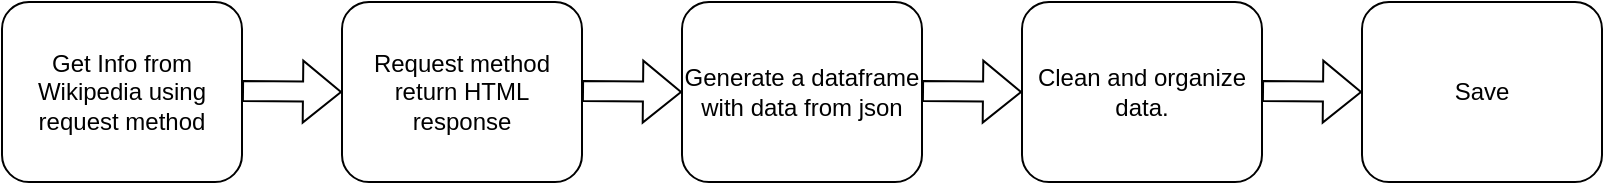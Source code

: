 <mxfile version="20.8.23" type="device"><diagram id="3FDWLT0djYU6GR8Eu86t" name="Page-1"><mxGraphModel dx="954" dy="623" grid="1" gridSize="10" guides="1" tooltips="1" connect="1" arrows="1" fold="1" page="1" pageScale="1" pageWidth="1169" pageHeight="827" math="0" shadow="0"><root><mxCell id="0"/><mxCell id="1" parent="0"/><mxCell id="9o_ziTd5X3x7VRUj54PJ-1" value="Get Info from Wikipedia using request method" style="rounded=1;whiteSpace=wrap;html=1;" vertex="1" parent="1"><mxGeometry x="60" y="260" width="120" height="90" as="geometry"/></mxCell><mxCell id="9o_ziTd5X3x7VRUj54PJ-3" value="Request method return HTML response" style="rounded=1;whiteSpace=wrap;html=1;" vertex="1" parent="1"><mxGeometry x="230" y="260" width="120" height="90" as="geometry"/></mxCell><mxCell id="9o_ziTd5X3x7VRUj54PJ-4" value="Generate a dataframe&lt;br&gt;with data from json" style="rounded=1;whiteSpace=wrap;html=1;" vertex="1" parent="1"><mxGeometry x="400" y="260" width="120" height="90" as="geometry"/></mxCell><mxCell id="9o_ziTd5X3x7VRUj54PJ-5" value="Clean and organize data." style="rounded=1;whiteSpace=wrap;html=1;" vertex="1" parent="1"><mxGeometry x="570" y="260" width="120" height="90" as="geometry"/></mxCell><mxCell id="9o_ziTd5X3x7VRUj54PJ-6" value="Save" style="rounded=1;whiteSpace=wrap;html=1;" vertex="1" parent="1"><mxGeometry x="740" y="260" width="120" height="90" as="geometry"/></mxCell><mxCell id="9o_ziTd5X3x7VRUj54PJ-7" value="" style="shape=flexArrow;endArrow=classic;html=1;rounded=0;entryX=0;entryY=0.5;entryDx=0;entryDy=0;" edge="1" parent="1" target="9o_ziTd5X3x7VRUj54PJ-3"><mxGeometry width="50" height="50" relative="1" as="geometry"><mxPoint x="180" y="304.5" as="sourcePoint"/><mxPoint x="260" y="304.5" as="targetPoint"/></mxGeometry></mxCell><mxCell id="9o_ziTd5X3x7VRUj54PJ-8" value="" style="shape=flexArrow;endArrow=classic;html=1;rounded=0;entryX=0;entryY=0.5;entryDx=0;entryDy=0;" edge="1" parent="1"><mxGeometry width="50" height="50" relative="1" as="geometry"><mxPoint x="350" y="304.5" as="sourcePoint"/><mxPoint x="400" y="305" as="targetPoint"/></mxGeometry></mxCell><mxCell id="9o_ziTd5X3x7VRUj54PJ-9" value="" style="shape=flexArrow;endArrow=classic;html=1;rounded=0;entryX=0;entryY=0.5;entryDx=0;entryDy=0;" edge="1" parent="1"><mxGeometry width="50" height="50" relative="1" as="geometry"><mxPoint x="520" y="304.5" as="sourcePoint"/><mxPoint x="570" y="305" as="targetPoint"/></mxGeometry></mxCell><mxCell id="9o_ziTd5X3x7VRUj54PJ-10" value="" style="shape=flexArrow;endArrow=classic;html=1;rounded=0;entryX=0;entryY=0.5;entryDx=0;entryDy=0;" edge="1" parent="1"><mxGeometry width="50" height="50" relative="1" as="geometry"><mxPoint x="690" y="304.5" as="sourcePoint"/><mxPoint x="740" y="305" as="targetPoint"/></mxGeometry></mxCell></root></mxGraphModel></diagram></mxfile>